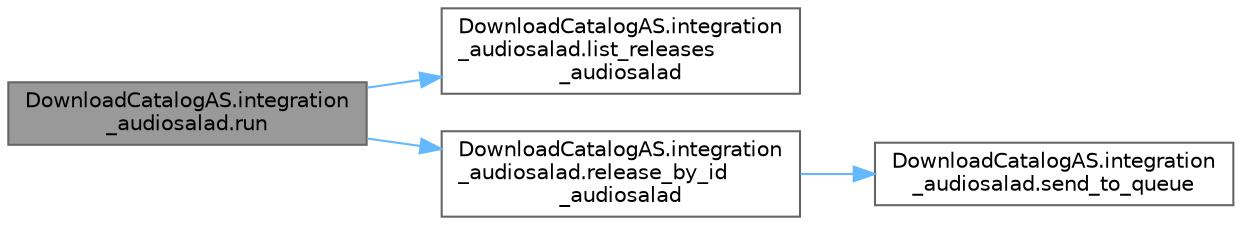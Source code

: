 digraph "DownloadCatalogAS.integration_audiosalad.run"
{
 // LATEX_PDF_SIZE
  bgcolor="transparent";
  edge [fontname=Helvetica,fontsize=10,labelfontname=Helvetica,labelfontsize=10];
  node [fontname=Helvetica,fontsize=10,shape=box,height=0.2,width=0.4];
  rankdir="LR";
  Node1 [id="Node000001",label="DownloadCatalogAS.integration\l_audiosalad.run",height=0.2,width=0.4,color="gray40", fillcolor="grey60", style="filled", fontcolor="black",tooltip=" "];
  Node1 -> Node2 [id="edge1_Node000001_Node000002",color="steelblue1",style="solid",tooltip=" "];
  Node2 [id="Node000002",label="DownloadCatalogAS.integration\l_audiosalad.list_releases\l_audiosalad",height=0.2,width=0.4,color="grey40", fillcolor="white", style="filled",URL="$class_download_catalog_a_s_1_1integration__audiosalad.html#a59c4e9fd038df8eca75f6ac0bcc3fe75",tooltip=" "];
  Node1 -> Node3 [id="edge2_Node000001_Node000003",color="steelblue1",style="solid",tooltip=" "];
  Node3 [id="Node000003",label="DownloadCatalogAS.integration\l_audiosalad.release_by_id\l_audiosalad",height=0.2,width=0.4,color="grey40", fillcolor="white", style="filled",URL="$class_download_catalog_a_s_1_1integration__audiosalad.html#a7acfe7f70138da95c2a3fdcc31012ad4",tooltip=" "];
  Node3 -> Node4 [id="edge3_Node000003_Node000004",color="steelblue1",style="solid",tooltip=" "];
  Node4 [id="Node000004",label="DownloadCatalogAS.integration\l_audiosalad.send_to_queue",height=0.2,width=0.4,color="grey40", fillcolor="white", style="filled",URL="$class_download_catalog_a_s_1_1integration__audiosalad.html#a770c70c03a6c12a53ccb007b8a7e773b",tooltip=" "];
}
